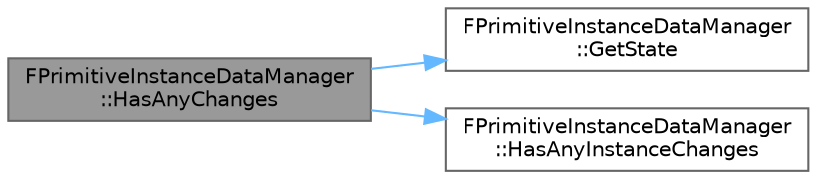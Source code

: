 digraph "FPrimitiveInstanceDataManager::HasAnyChanges"
{
 // INTERACTIVE_SVG=YES
 // LATEX_PDF_SIZE
  bgcolor="transparent";
  edge [fontname=Helvetica,fontsize=10,labelfontname=Helvetica,labelfontsize=10];
  node [fontname=Helvetica,fontsize=10,shape=box,height=0.2,width=0.4];
  rankdir="LR";
  Node1 [id="Node000001",label="FPrimitiveInstanceDataManager\l::HasAnyChanges",height=0.2,width=0.4,color="gray40", fillcolor="grey60", style="filled", fontcolor="black",tooltip="Returns true if there are explicitly tracked instance changes, or the state is not tracked (because n..."];
  Node1 -> Node2 [id="edge1_Node000001_Node000002",color="steelblue1",style="solid",tooltip=" "];
  Node2 [id="Node000002",label="FPrimitiveInstanceDataManager\l::GetState",height=0.2,width=0.4,color="grey40", fillcolor="white", style="filled",URL="$d3/d91/classFPrimitiveInstanceDataManager.html#aa4096710556a9d677d6fc8b9ff1262db",tooltip=" "];
  Node1 -> Node3 [id="edge2_Node000001_Node000003",color="steelblue1",style="solid",tooltip=" "];
  Node3 [id="Node000003",label="FPrimitiveInstanceDataManager\l::HasAnyInstanceChanges",height=0.2,width=0.4,color="grey40", fillcolor="white", style="filled",URL="$d3/d91/classFPrimitiveInstanceDataManager.html#a26597d3876f8df742a96afe71cd985af",tooltip=" "];
}
